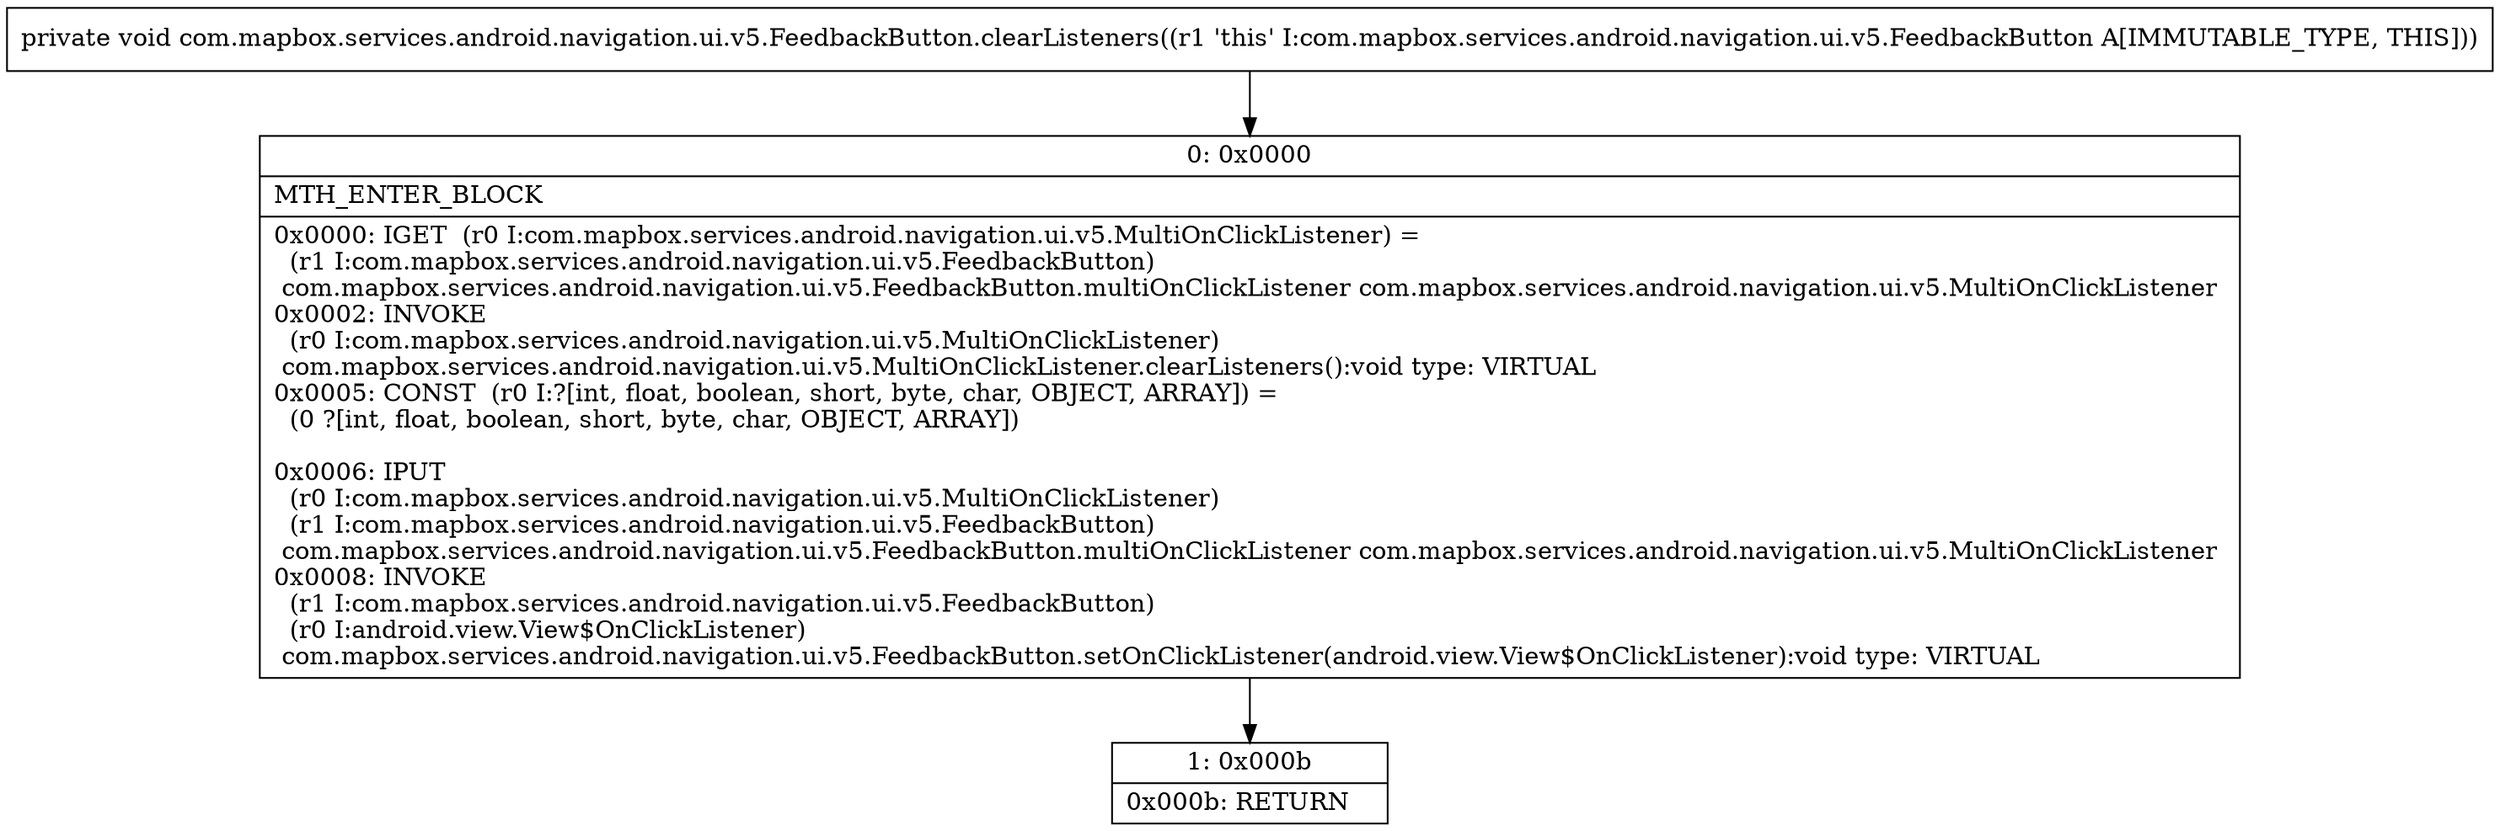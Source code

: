 digraph "CFG forcom.mapbox.services.android.navigation.ui.v5.FeedbackButton.clearListeners()V" {
Node_0 [shape=record,label="{0\:\ 0x0000|MTH_ENTER_BLOCK\l|0x0000: IGET  (r0 I:com.mapbox.services.android.navigation.ui.v5.MultiOnClickListener) = \l  (r1 I:com.mapbox.services.android.navigation.ui.v5.FeedbackButton)\l com.mapbox.services.android.navigation.ui.v5.FeedbackButton.multiOnClickListener com.mapbox.services.android.navigation.ui.v5.MultiOnClickListener \l0x0002: INVOKE  \l  (r0 I:com.mapbox.services.android.navigation.ui.v5.MultiOnClickListener)\l com.mapbox.services.android.navigation.ui.v5.MultiOnClickListener.clearListeners():void type: VIRTUAL \l0x0005: CONST  (r0 I:?[int, float, boolean, short, byte, char, OBJECT, ARRAY]) = \l  (0 ?[int, float, boolean, short, byte, char, OBJECT, ARRAY])\l \l0x0006: IPUT  \l  (r0 I:com.mapbox.services.android.navigation.ui.v5.MultiOnClickListener)\l  (r1 I:com.mapbox.services.android.navigation.ui.v5.FeedbackButton)\l com.mapbox.services.android.navigation.ui.v5.FeedbackButton.multiOnClickListener com.mapbox.services.android.navigation.ui.v5.MultiOnClickListener \l0x0008: INVOKE  \l  (r1 I:com.mapbox.services.android.navigation.ui.v5.FeedbackButton)\l  (r0 I:android.view.View$OnClickListener)\l com.mapbox.services.android.navigation.ui.v5.FeedbackButton.setOnClickListener(android.view.View$OnClickListener):void type: VIRTUAL \l}"];
Node_1 [shape=record,label="{1\:\ 0x000b|0x000b: RETURN   \l}"];
MethodNode[shape=record,label="{private void com.mapbox.services.android.navigation.ui.v5.FeedbackButton.clearListeners((r1 'this' I:com.mapbox.services.android.navigation.ui.v5.FeedbackButton A[IMMUTABLE_TYPE, THIS])) }"];
MethodNode -> Node_0;
Node_0 -> Node_1;
}

